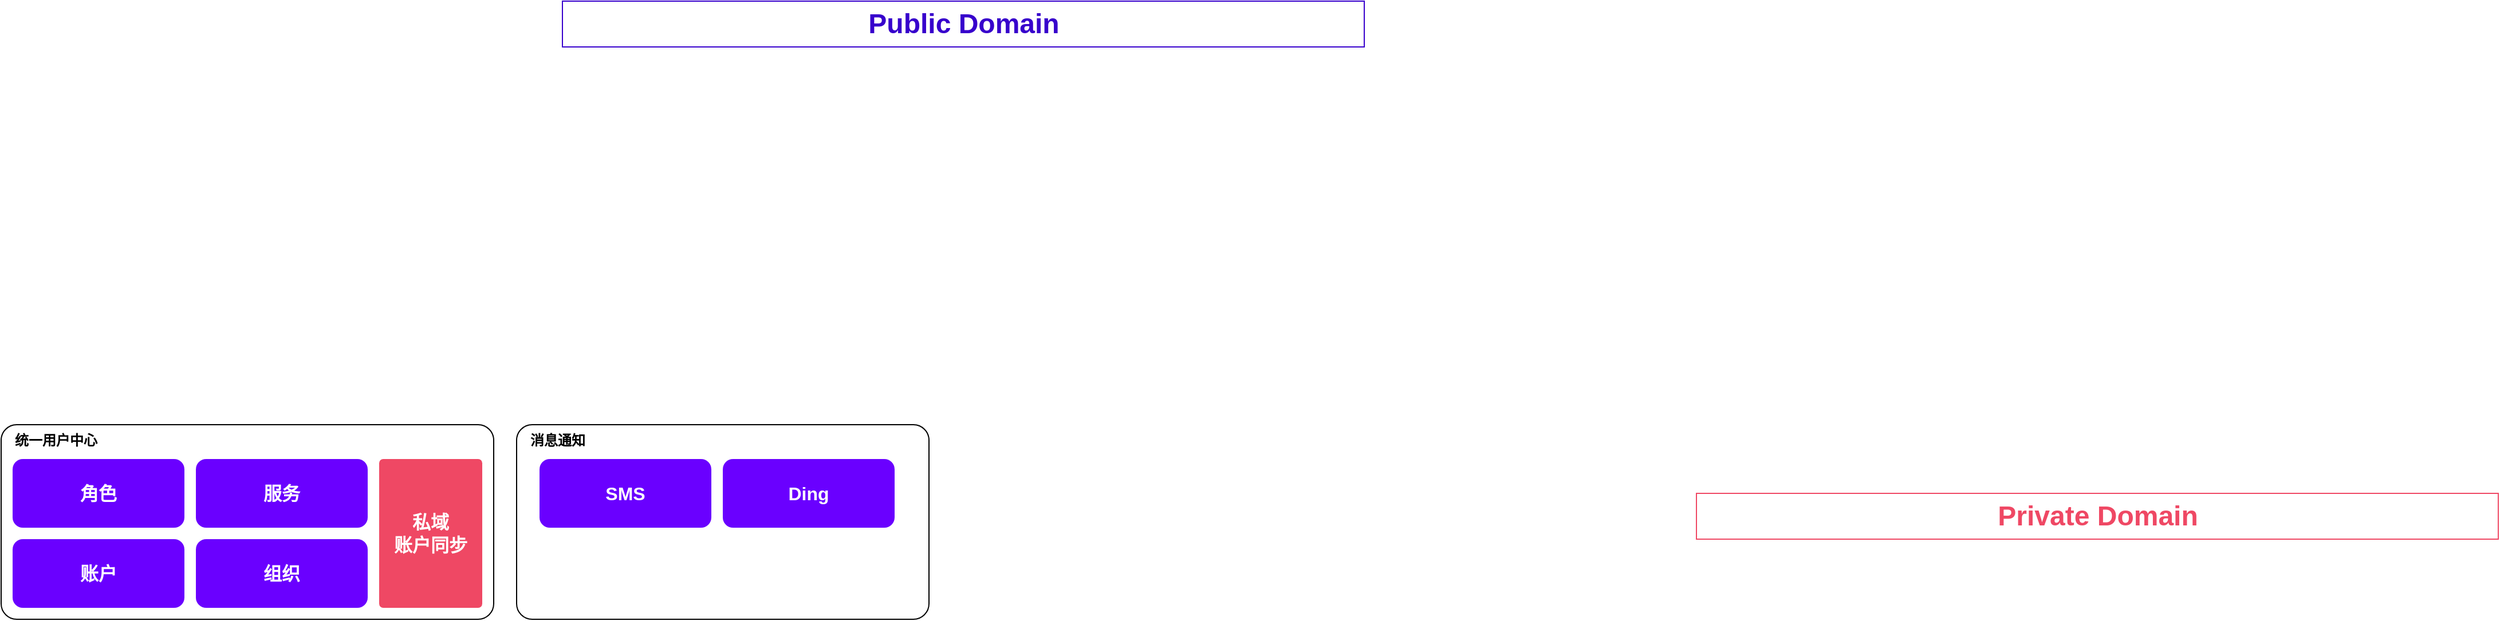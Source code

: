 <mxfile version="22.1.18" type="github">
  <diagram name="第 1 页" id="SORve16dFSBg72v4E7zD">
    <mxGraphModel dx="4163" dy="1686" grid="1" gridSize="10" guides="1" tooltips="1" connect="1" arrows="1" fold="1" page="0" pageScale="1" pageWidth="827" pageHeight="1169" math="0" shadow="0">
      <root>
        <mxCell id="0" />
        <mxCell id="1" parent="0" />
        <mxCell id="k1QYn-MifYpRVhnTq0kL-33" value="统一用户中心" style="rounded=1;whiteSpace=wrap;html=1;align=left;verticalAlign=top;spacingLeft=10;fontStyle=1;arcSize=8;" vertex="1" parent="1">
          <mxGeometry x="-840" y="450" width="430" height="170" as="geometry" />
        </mxCell>
        <mxCell id="k1QYn-MifYpRVhnTq0kL-9" value="Public Domain" style="text;strokeColor=#3700CC;fillColor=none;html=1;fontSize=24;fontStyle=1;verticalAlign=middle;align=center;fontColor=#3700CC;" vertex="1" parent="1">
          <mxGeometry x="-350" y="80" width="700" height="40" as="geometry" />
        </mxCell>
        <mxCell id="k1QYn-MifYpRVhnTq0kL-10" value="Private Domain" style="text;strokeColor=#ef4864;fillColor=none;html=1;fontSize=24;fontStyle=1;verticalAlign=middle;align=center;fontColor=#ef4864;" vertex="1" parent="1">
          <mxGeometry x="640" y="510" width="700" height="40" as="geometry" />
        </mxCell>
        <mxCell id="k1QYn-MifYpRVhnTq0kL-17" value="组织" style="rounded=1;whiteSpace=wrap;html=1;fillColor=#6a00ff;fontColor=#ffffff;strokeColor=none;fontSize=16;fontStyle=1" vertex="1" parent="1">
          <mxGeometry x="-670" y="550" width="150" height="60" as="geometry" />
        </mxCell>
        <mxCell id="k1QYn-MifYpRVhnTq0kL-26" value="角色" style="rounded=1;whiteSpace=wrap;html=1;fillColor=#6a00ff;fontColor=#ffffff;strokeColor=none;fontSize=16;fontStyle=1" vertex="1" parent="1">
          <mxGeometry x="-830" y="480" width="150" height="60" as="geometry" />
        </mxCell>
        <mxCell id="k1QYn-MifYpRVhnTq0kL-27" value="服务" style="rounded=1;whiteSpace=wrap;html=1;fillColor=#6a00ff;fontColor=#ffffff;strokeColor=none;fontSize=16;fontStyle=1" vertex="1" parent="1">
          <mxGeometry x="-670" y="480" width="150" height="60" as="geometry" />
        </mxCell>
        <mxCell id="k1QYn-MifYpRVhnTq0kL-28" value="账户" style="rounded=1;whiteSpace=wrap;html=1;fillColor=#6a00ff;fontColor=#ffffff;strokeColor=none;fontSize=16;fontStyle=1" vertex="1" parent="1">
          <mxGeometry x="-830" y="550" width="150" height="60" as="geometry" />
        </mxCell>
        <mxCell id="k1QYn-MifYpRVhnTq0kL-29" value="私域&lt;br&gt;账户同步" style="rounded=1;whiteSpace=wrap;html=1;fillColor=#EF4864;fontColor=#ffffff;strokeColor=none;fontSize=16;fontStyle=1;arcSize=4;" vertex="1" parent="1">
          <mxGeometry x="-510" y="480" width="90" height="130" as="geometry" />
        </mxCell>
        <mxCell id="k1QYn-MifYpRVhnTq0kL-34" value="消息通知" style="rounded=1;whiteSpace=wrap;html=1;align=left;verticalAlign=top;spacingLeft=10;fontStyle=1;arcSize=8;" vertex="1" parent="1">
          <mxGeometry x="-390" y="450" width="360" height="170" as="geometry" />
        </mxCell>
        <mxCell id="k1QYn-MifYpRVhnTq0kL-35" value="SMS" style="rounded=1;whiteSpace=wrap;html=1;fillColor=#6a00ff;fontColor=#ffffff;strokeColor=none;fontSize=16;fontStyle=1" vertex="1" parent="1">
          <mxGeometry x="-370" y="480" width="150" height="60" as="geometry" />
        </mxCell>
        <mxCell id="k1QYn-MifYpRVhnTq0kL-37" value="Ding" style="rounded=1;whiteSpace=wrap;html=1;fillColor=#6a00ff;fontColor=#ffffff;strokeColor=none;fontSize=16;fontStyle=1" vertex="1" parent="1">
          <mxGeometry x="-210" y="480" width="150" height="60" as="geometry" />
        </mxCell>
      </root>
    </mxGraphModel>
  </diagram>
</mxfile>
